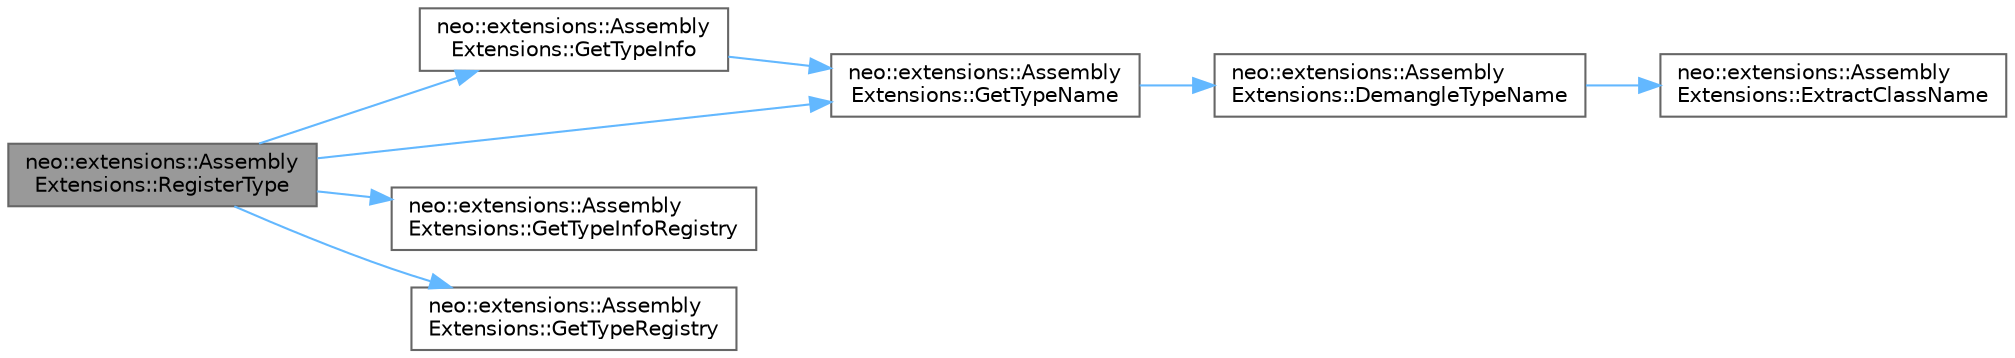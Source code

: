 digraph "neo::extensions::AssemblyExtensions::RegisterType"
{
 // LATEX_PDF_SIZE
  bgcolor="transparent";
  edge [fontname=Helvetica,fontsize=10,labelfontname=Helvetica,labelfontsize=10];
  node [fontname=Helvetica,fontsize=10,shape=box,height=0.2,width=0.4];
  rankdir="LR";
  Node1 [id="Node000001",label="neo::extensions::Assembly\lExtensions::RegisterType",height=0.2,width=0.4,color="gray40", fillcolor="grey60", style="filled", fontcolor="black",tooltip="Register a type with factory function."];
  Node1 -> Node2 [id="edge8_Node000001_Node000002",color="steelblue1",style="solid",tooltip=" "];
  Node2 [id="Node000002",label="neo::extensions::Assembly\lExtensions::GetTypeInfo",height=0.2,width=0.4,color="grey40", fillcolor="white", style="filled",URL="$classneo_1_1extensions_1_1_assembly_extensions.html#a11c155d750b733f02bc63145ba9747d8",tooltip="Get type information for a given type."];
  Node2 -> Node3 [id="edge9_Node000002_Node000003",color="steelblue1",style="solid",tooltip=" "];
  Node3 [id="Node000003",label="neo::extensions::Assembly\lExtensions::GetTypeName",height=0.2,width=0.4,color="grey40", fillcolor="white", style="filled",URL="$classneo_1_1extensions_1_1_assembly_extensions.html#af8d620073205c622f4392a84b00f06cb",tooltip="Get clean type name (without namespace prefixes)"];
  Node3 -> Node4 [id="edge10_Node000003_Node000004",color="steelblue1",style="solid",tooltip=" "];
  Node4 [id="Node000004",label="neo::extensions::Assembly\lExtensions::DemangleTypeName",height=0.2,width=0.4,color="grey40", fillcolor="white", style="filled",URL="$classneo_1_1extensions_1_1_assembly_extensions.html#a53b03b09511650d449f520898c2751e5",tooltip="Demangle a C++ type name to human-readable form."];
  Node4 -> Node5 [id="edge11_Node000004_Node000005",color="steelblue1",style="solid",tooltip=" "];
  Node5 [id="Node000005",label="neo::extensions::Assembly\lExtensions::ExtractClassName",height=0.2,width=0.4,color="grey40", fillcolor="white", style="filled",URL="$classneo_1_1extensions_1_1_assembly_extensions.html#ab7f0c27a9aae61d7ed68ce044efbcd71",tooltip="Extract clean class name from full qualified name."];
  Node1 -> Node6 [id="edge12_Node000001_Node000006",color="steelblue1",style="solid",tooltip=" "];
  Node6 [id="Node000006",label="neo::extensions::Assembly\lExtensions::GetTypeInfoRegistry",height=0.2,width=0.4,color="grey40", fillcolor="white", style="filled",URL="$classneo_1_1extensions_1_1_assembly_extensions.html#a17eb75de51ae2b509fa1b469e6a16d23",tooltip="Get the type info registry (singleton pattern)"];
  Node1 -> Node3 [id="edge13_Node000001_Node000003",color="steelblue1",style="solid",tooltip=" "];
  Node1 -> Node7 [id="edge14_Node000001_Node000007",color="steelblue1",style="solid",tooltip=" "];
  Node7 [id="Node000007",label="neo::extensions::Assembly\lExtensions::GetTypeRegistry",height=0.2,width=0.4,color="grey40", fillcolor="white", style="filled",URL="$classneo_1_1extensions_1_1_assembly_extensions.html#ad4565c55aa756c84ef5701a00b5efbff",tooltip="Get the type registry (singleton pattern)"];
}
